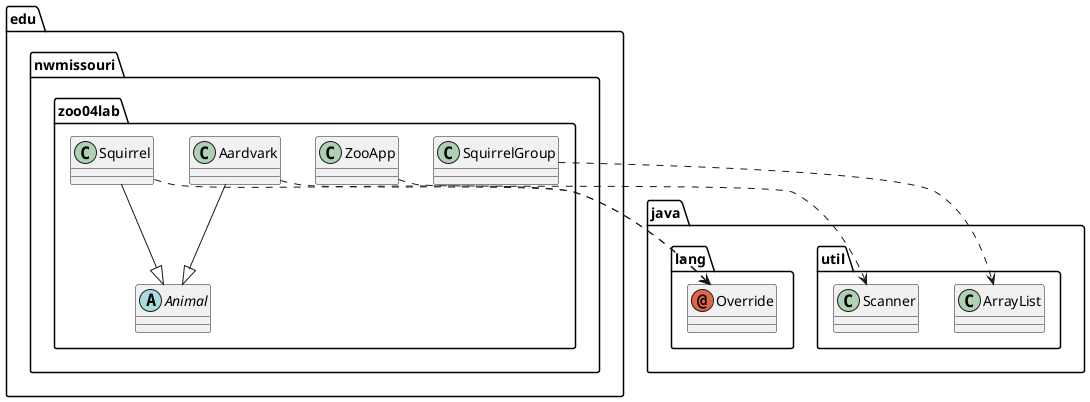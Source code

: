 @startuml
abstract class edu.nwmissouri.zoo04lab.Animal
annotation java.lang.Override
class edu.nwmissouri.zoo04lab.Aardvark
class edu.nwmissouri.zoo04lab.Squirrel
class edu.nwmissouri.zoo04lab.SquirrelGroup
class edu.nwmissouri.zoo04lab.ZooApp
class java.util.ArrayList
class java.util.Scanner
edu.nwmissouri.zoo04lab.Aardvark --|> edu.nwmissouri.zoo04lab.Animal
edu.nwmissouri.zoo04lab.Aardvark ..> java.lang.Override
edu.nwmissouri.zoo04lab.Squirrel --|> edu.nwmissouri.zoo04lab.Animal
edu.nwmissouri.zoo04lab.Squirrel ..> java.lang.Override
edu.nwmissouri.zoo04lab.SquirrelGroup ..> java.util.ArrayList
edu.nwmissouri.zoo04lab.ZooApp ..> java.util.Scanner
@enduml